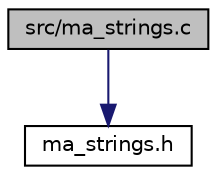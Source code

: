 digraph "src/ma_strings.c"
{
  edge [fontname="Helvetica",fontsize="10",labelfontname="Helvetica",labelfontsize="10"];
  node [fontname="Helvetica",fontsize="10",shape=record];
  Node1 [label="src/ma_strings.c",height=0.2,width=0.4,color="black", fillcolor="grey75", style="filled", fontcolor="black"];
  Node1 -> Node2 [color="midnightblue",fontsize="10",style="solid",fontname="Helvetica"];
  Node2 [label="ma_strings.h",height=0.2,width=0.4,color="black", fillcolor="white", style="filled",URL="$ma__strings_8h.html",tooltip="Header file for the string table. "];
}

